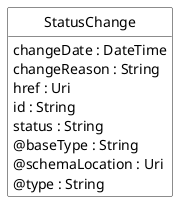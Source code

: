@startuml
hide circle
hide methods
hide stereotype
show <<Enumeration>> stereotype
skinparam class {
   BackgroundColor<<Enumeration>> #E6F5F7
   BackgroundColor<<Ref>> #FFFFE0
   BackgroundColor<<Pivot>> #FFFFFFF
   BackgroundColor<<SimpleType>> #E2F0DA
   BackgroundColor #FCF2E3
}

class StatusChange <<Pivot>> {
    changeDate : DateTime
    changeReason : String
    href : Uri
    id : String
    status : String
    @baseType : String
    @schemaLocation : Uri
    @type : String
}


@enduml